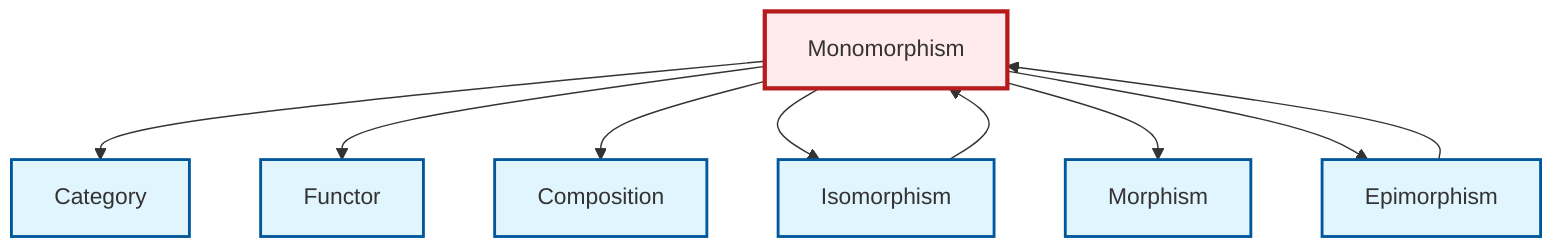 graph TD
    classDef definition fill:#e1f5fe,stroke:#01579b,stroke-width:2px
    classDef theorem fill:#f3e5f5,stroke:#4a148c,stroke-width:2px
    classDef axiom fill:#fff3e0,stroke:#e65100,stroke-width:2px
    classDef example fill:#e8f5e9,stroke:#1b5e20,stroke-width:2px
    classDef current fill:#ffebee,stroke:#b71c1c,stroke-width:3px
    def-composition["Composition"]:::definition
    def-functor["Functor"]:::definition
    def-monomorphism["Monomorphism"]:::definition
    def-isomorphism["Isomorphism"]:::definition
    def-category["Category"]:::definition
    def-epimorphism["Epimorphism"]:::definition
    def-morphism["Morphism"]:::definition
    def-monomorphism --> def-category
    def-monomorphism --> def-functor
    def-monomorphism --> def-composition
    def-isomorphism --> def-monomorphism
    def-monomorphism --> def-isomorphism
    def-epimorphism --> def-monomorphism
    def-monomorphism --> def-morphism
    def-monomorphism --> def-epimorphism
    class def-monomorphism current